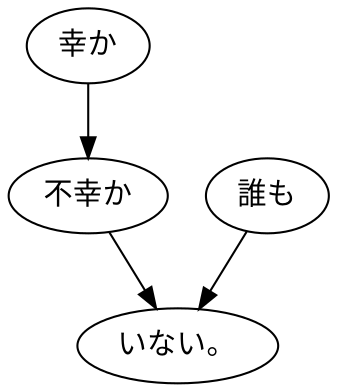 digraph graph577 {
	node0 [label="幸か"];
	node1 [label="不幸か"];
	node2 [label="誰も"];
	node3 [label="いない。"];
	node0 -> node1;
	node1 -> node3;
	node2 -> node3;
}

